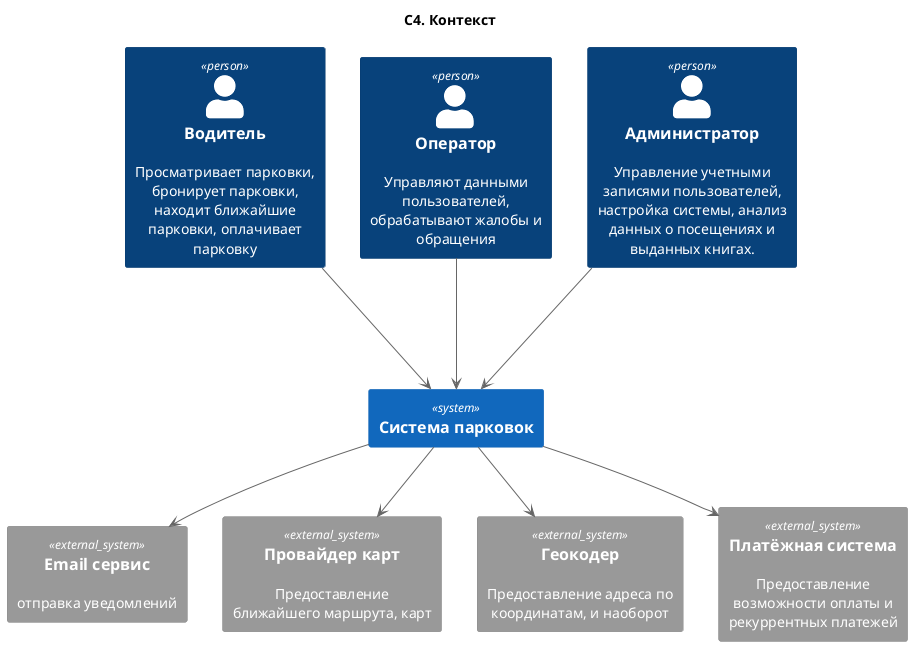 @startuml
title "C4. Контекст"

!include <C4/C4_Container>

Person(driver, "Водитель", "Просматривает парковки, бронирует парковки, находит ближайшие парковки, оплачивает парковку")
Person(operator, "Оператор", "Управляют данными пользователей, обрабатывают жалобы и обращения")
Person(admin, "Администратор", "Управление учетными записями пользователей, настройка системы, анализ данных о посещениях и выданных книгах.")

System(parkingSystem, "Система парковок")
driver ---> parkingSystem
operator ---> parkingSystem
admin ---> parkingSystem

System_Ext(email, "Email сервис", "отправка уведомлений")
System_Ext(maps, "Провайдер карт", "Предоставление ближайшего маршрута, карт")
System_Ext(geocoder, "Геокодер", "Предоставление адреса по координатам, и наоборот")
System_Ext(paymentSystem, "Платёжная система", "Предоставление возможности оплаты и рекуррентных платежей")

parkingSystem --> email
parkingSystem --> maps
parkingSystem --> geocoder
parkingSystem --> paymentSystem
@enduml